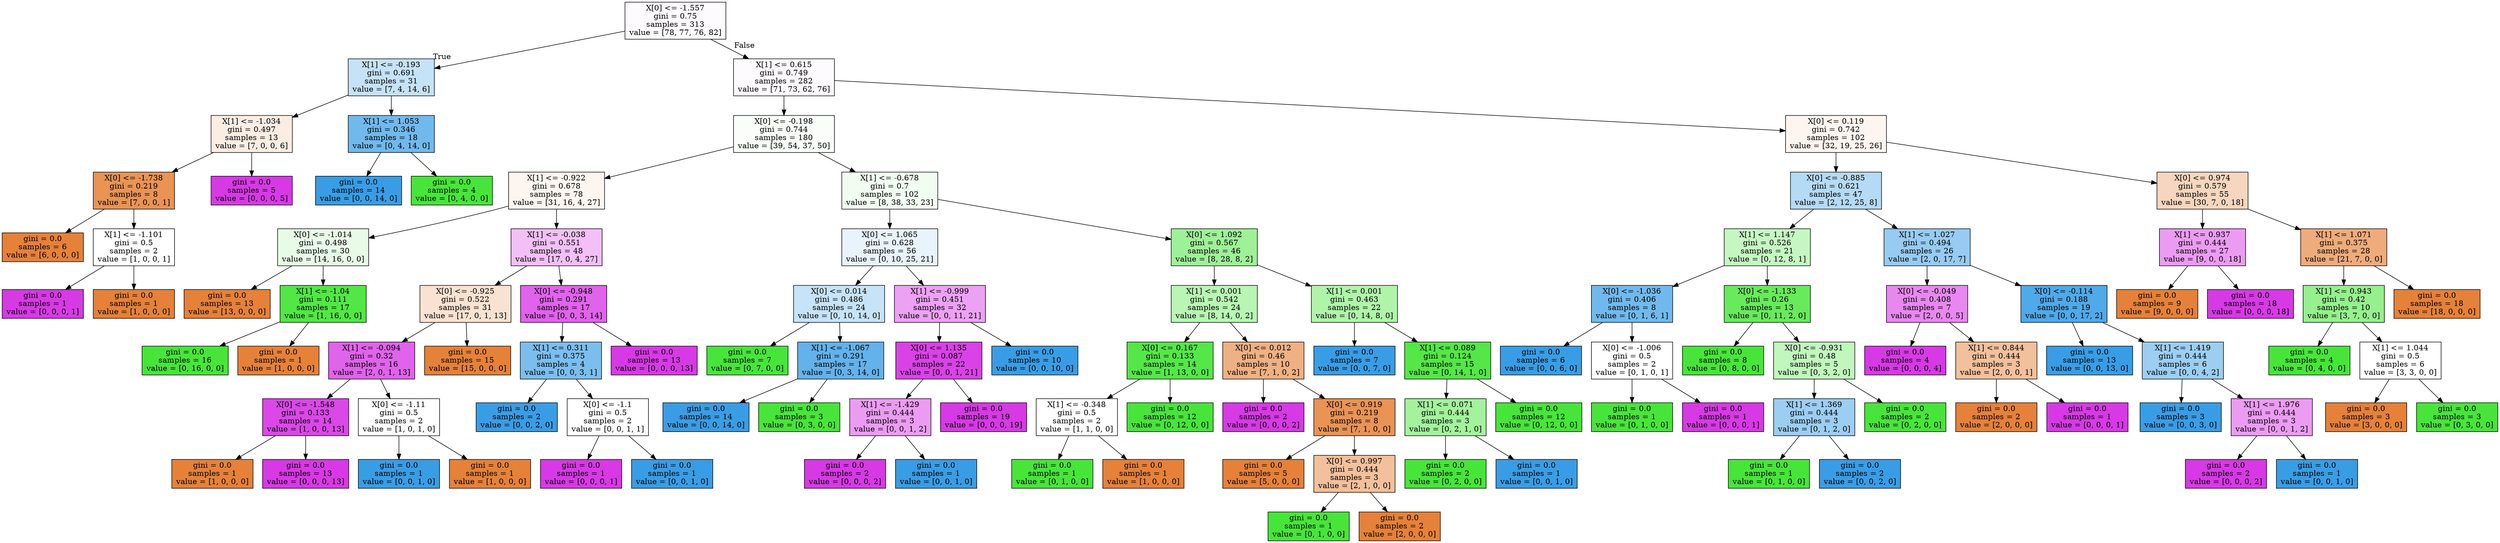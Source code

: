 digraph Tree {
node [shape=box, style="filled", color="black"] ;
0 [label="X[0] <= -1.557\ngini = 0.75\nsamples = 313\nvalue = [78, 77, 76, 82]", fillcolor="#d739e504"] ;
1 [label="X[1] <= -0.193\ngini = 0.691\nsamples = 31\nvalue = [7, 4, 14, 6]", fillcolor="#399de54a"] ;
0 -> 1 [labeldistance=2.5, labelangle=45, headlabel="True"] ;
2 [label="X[1] <= -1.034\ngini = 0.497\nsamples = 13\nvalue = [7, 0, 0, 6]", fillcolor="#e5813924"] ;
1 -> 2 ;
3 [label="X[0] <= -1.738\ngini = 0.219\nsamples = 8\nvalue = [7, 0, 0, 1]", fillcolor="#e58139db"] ;
2 -> 3 ;
4 [label="gini = 0.0\nsamples = 6\nvalue = [6, 0, 0, 0]", fillcolor="#e58139ff"] ;
3 -> 4 ;
5 [label="X[1] <= -1.101\ngini = 0.5\nsamples = 2\nvalue = [1, 0, 0, 1]", fillcolor="#e5813900"] ;
3 -> 5 ;
6 [label="gini = 0.0\nsamples = 1\nvalue = [0, 0, 0, 1]", fillcolor="#d739e5ff"] ;
5 -> 6 ;
7 [label="gini = 0.0\nsamples = 1\nvalue = [1, 0, 0, 0]", fillcolor="#e58139ff"] ;
5 -> 7 ;
8 [label="gini = 0.0\nsamples = 5\nvalue = [0, 0, 0, 5]", fillcolor="#d739e5ff"] ;
2 -> 8 ;
9 [label="X[1] <= 1.053\ngini = 0.346\nsamples = 18\nvalue = [0, 4, 14, 0]", fillcolor="#399de5b6"] ;
1 -> 9 ;
10 [label="gini = 0.0\nsamples = 14\nvalue = [0, 0, 14, 0]", fillcolor="#399de5ff"] ;
9 -> 10 ;
11 [label="gini = 0.0\nsamples = 4\nvalue = [0, 4, 0, 0]", fillcolor="#47e539ff"] ;
9 -> 11 ;
12 [label="X[1] <= 0.615\ngini = 0.749\nsamples = 282\nvalue = [71, 73, 62, 76]", fillcolor="#d739e504"] ;
0 -> 12 [labeldistance=2.5, labelangle=-45, headlabel="False"] ;
13 [label="X[0] <= -0.198\ngini = 0.744\nsamples = 180\nvalue = [39, 54, 37, 50]", fillcolor="#47e53908"] ;
12 -> 13 ;
14 [label="X[1] <= -0.922\ngini = 0.678\nsamples = 78\nvalue = [31, 16, 4, 27]", fillcolor="#e5813914"] ;
13 -> 14 ;
15 [label="X[0] <= -1.014\ngini = 0.498\nsamples = 30\nvalue = [14, 16, 0, 0]", fillcolor="#47e53920"] ;
14 -> 15 ;
16 [label="gini = 0.0\nsamples = 13\nvalue = [13, 0, 0, 0]", fillcolor="#e58139ff"] ;
15 -> 16 ;
17 [label="X[1] <= -1.04\ngini = 0.111\nsamples = 17\nvalue = [1, 16, 0, 0]", fillcolor="#47e539ef"] ;
15 -> 17 ;
18 [label="gini = 0.0\nsamples = 16\nvalue = [0, 16, 0, 0]", fillcolor="#47e539ff"] ;
17 -> 18 ;
19 [label="gini = 0.0\nsamples = 1\nvalue = [1, 0, 0, 0]", fillcolor="#e58139ff"] ;
17 -> 19 ;
20 [label="X[1] <= -0.038\ngini = 0.551\nsamples = 48\nvalue = [17, 0, 4, 27]", fillcolor="#d739e552"] ;
14 -> 20 ;
21 [label="X[0] <= -0.925\ngini = 0.522\nsamples = 31\nvalue = [17, 0, 1, 13]", fillcolor="#e5813939"] ;
20 -> 21 ;
22 [label="X[1] <= -0.094\ngini = 0.32\nsamples = 16\nvalue = [2, 0, 1, 13]", fillcolor="#d739e5c8"] ;
21 -> 22 ;
23 [label="X[0] <= -1.548\ngini = 0.133\nsamples = 14\nvalue = [1, 0, 0, 13]", fillcolor="#d739e5eb"] ;
22 -> 23 ;
24 [label="gini = 0.0\nsamples = 1\nvalue = [1, 0, 0, 0]", fillcolor="#e58139ff"] ;
23 -> 24 ;
25 [label="gini = 0.0\nsamples = 13\nvalue = [0, 0, 0, 13]", fillcolor="#d739e5ff"] ;
23 -> 25 ;
26 [label="X[0] <= -1.11\ngini = 0.5\nsamples = 2\nvalue = [1, 0, 1, 0]", fillcolor="#e5813900"] ;
22 -> 26 ;
27 [label="gini = 0.0\nsamples = 1\nvalue = [0, 0, 1, 0]", fillcolor="#399de5ff"] ;
26 -> 27 ;
28 [label="gini = 0.0\nsamples = 1\nvalue = [1, 0, 0, 0]", fillcolor="#e58139ff"] ;
26 -> 28 ;
29 [label="gini = 0.0\nsamples = 15\nvalue = [15, 0, 0, 0]", fillcolor="#e58139ff"] ;
21 -> 29 ;
30 [label="X[0] <= -0.948\ngini = 0.291\nsamples = 17\nvalue = [0, 0, 3, 14]", fillcolor="#d739e5c8"] ;
20 -> 30 ;
31 [label="X[1] <= 0.311\ngini = 0.375\nsamples = 4\nvalue = [0, 0, 3, 1]", fillcolor="#399de5aa"] ;
30 -> 31 ;
32 [label="gini = 0.0\nsamples = 2\nvalue = [0, 0, 2, 0]", fillcolor="#399de5ff"] ;
31 -> 32 ;
33 [label="X[0] <= -1.1\ngini = 0.5\nsamples = 2\nvalue = [0, 0, 1, 1]", fillcolor="#399de500"] ;
31 -> 33 ;
34 [label="gini = 0.0\nsamples = 1\nvalue = [0, 0, 0, 1]", fillcolor="#d739e5ff"] ;
33 -> 34 ;
35 [label="gini = 0.0\nsamples = 1\nvalue = [0, 0, 1, 0]", fillcolor="#399de5ff"] ;
33 -> 35 ;
36 [label="gini = 0.0\nsamples = 13\nvalue = [0, 0, 0, 13]", fillcolor="#d739e5ff"] ;
30 -> 36 ;
37 [label="X[1] <= -0.678\ngini = 0.7\nsamples = 102\nvalue = [8, 38, 33, 23]", fillcolor="#47e53912"] ;
13 -> 37 ;
38 [label="X[0] <= 1.065\ngini = 0.628\nsamples = 56\nvalue = [0, 10, 25, 21]", fillcolor="#399de51d"] ;
37 -> 38 ;
39 [label="X[0] <= 0.014\ngini = 0.486\nsamples = 24\nvalue = [0, 10, 14, 0]", fillcolor="#399de549"] ;
38 -> 39 ;
40 [label="gini = 0.0\nsamples = 7\nvalue = [0, 7, 0, 0]", fillcolor="#47e539ff"] ;
39 -> 40 ;
41 [label="X[1] <= -1.067\ngini = 0.291\nsamples = 17\nvalue = [0, 3, 14, 0]", fillcolor="#399de5c8"] ;
39 -> 41 ;
42 [label="gini = 0.0\nsamples = 14\nvalue = [0, 0, 14, 0]", fillcolor="#399de5ff"] ;
41 -> 42 ;
43 [label="gini = 0.0\nsamples = 3\nvalue = [0, 3, 0, 0]", fillcolor="#47e539ff"] ;
41 -> 43 ;
44 [label="X[1] <= -0.999\ngini = 0.451\nsamples = 32\nvalue = [0, 0, 11, 21]", fillcolor="#d739e579"] ;
38 -> 44 ;
45 [label="X[0] <= 1.135\ngini = 0.087\nsamples = 22\nvalue = [0, 0, 1, 21]", fillcolor="#d739e5f3"] ;
44 -> 45 ;
46 [label="X[1] <= -1.429\ngini = 0.444\nsamples = 3\nvalue = [0, 0, 1, 2]", fillcolor="#d739e57f"] ;
45 -> 46 ;
47 [label="gini = 0.0\nsamples = 2\nvalue = [0, 0, 0, 2]", fillcolor="#d739e5ff"] ;
46 -> 47 ;
48 [label="gini = 0.0\nsamples = 1\nvalue = [0, 0, 1, 0]", fillcolor="#399de5ff"] ;
46 -> 48 ;
49 [label="gini = 0.0\nsamples = 19\nvalue = [0, 0, 0, 19]", fillcolor="#d739e5ff"] ;
45 -> 49 ;
50 [label="gini = 0.0\nsamples = 10\nvalue = [0, 0, 10, 0]", fillcolor="#399de5ff"] ;
44 -> 50 ;
51 [label="X[0] <= 1.092\ngini = 0.567\nsamples = 46\nvalue = [8, 28, 8, 2]", fillcolor="#47e53986"] ;
37 -> 51 ;
52 [label="X[1] <= 0.001\ngini = 0.542\nsamples = 24\nvalue = [8, 14, 0, 2]", fillcolor="#47e53960"] ;
51 -> 52 ;
53 [label="X[0] <= 0.167\ngini = 0.133\nsamples = 14\nvalue = [1, 13, 0, 0]", fillcolor="#47e539eb"] ;
52 -> 53 ;
54 [label="X[1] <= -0.348\ngini = 0.5\nsamples = 2\nvalue = [1, 1, 0, 0]", fillcolor="#e5813900"] ;
53 -> 54 ;
55 [label="gini = 0.0\nsamples = 1\nvalue = [0, 1, 0, 0]", fillcolor="#47e539ff"] ;
54 -> 55 ;
56 [label="gini = 0.0\nsamples = 1\nvalue = [1, 0, 0, 0]", fillcolor="#e58139ff"] ;
54 -> 56 ;
57 [label="gini = 0.0\nsamples = 12\nvalue = [0, 12, 0, 0]", fillcolor="#47e539ff"] ;
53 -> 57 ;
58 [label="X[0] <= 0.012\ngini = 0.46\nsamples = 10\nvalue = [7, 1, 0, 2]", fillcolor="#e581399f"] ;
52 -> 58 ;
59 [label="gini = 0.0\nsamples = 2\nvalue = [0, 0, 0, 2]", fillcolor="#d739e5ff"] ;
58 -> 59 ;
60 [label="X[0] <= 0.919\ngini = 0.219\nsamples = 8\nvalue = [7, 1, 0, 0]", fillcolor="#e58139db"] ;
58 -> 60 ;
61 [label="gini = 0.0\nsamples = 5\nvalue = [5, 0, 0, 0]", fillcolor="#e58139ff"] ;
60 -> 61 ;
62 [label="X[0] <= 0.997\ngini = 0.444\nsamples = 3\nvalue = [2, 1, 0, 0]", fillcolor="#e581397f"] ;
60 -> 62 ;
63 [label="gini = 0.0\nsamples = 1\nvalue = [0, 1, 0, 0]", fillcolor="#47e539ff"] ;
62 -> 63 ;
64 [label="gini = 0.0\nsamples = 2\nvalue = [2, 0, 0, 0]", fillcolor="#e58139ff"] ;
62 -> 64 ;
65 [label="X[1] <= 0.001\ngini = 0.463\nsamples = 22\nvalue = [0, 14, 8, 0]", fillcolor="#47e5396d"] ;
51 -> 65 ;
66 [label="gini = 0.0\nsamples = 7\nvalue = [0, 0, 7, 0]", fillcolor="#399de5ff"] ;
65 -> 66 ;
67 [label="X[1] <= 0.089\ngini = 0.124\nsamples = 15\nvalue = [0, 14, 1, 0]", fillcolor="#47e539ed"] ;
65 -> 67 ;
68 [label="X[1] <= 0.071\ngini = 0.444\nsamples = 3\nvalue = [0, 2, 1, 0]", fillcolor="#47e5397f"] ;
67 -> 68 ;
69 [label="gini = 0.0\nsamples = 2\nvalue = [0, 2, 0, 0]", fillcolor="#47e539ff"] ;
68 -> 69 ;
70 [label="gini = 0.0\nsamples = 1\nvalue = [0, 0, 1, 0]", fillcolor="#399de5ff"] ;
68 -> 70 ;
71 [label="gini = 0.0\nsamples = 12\nvalue = [0, 12, 0, 0]", fillcolor="#47e539ff"] ;
67 -> 71 ;
72 [label="X[0] <= 0.119\ngini = 0.742\nsamples = 102\nvalue = [32, 19, 25, 26]", fillcolor="#e5813914"] ;
12 -> 72 ;
73 [label="X[0] <= -0.885\ngini = 0.621\nsamples = 47\nvalue = [2, 12, 25, 8]", fillcolor="#399de55f"] ;
72 -> 73 ;
74 [label="X[1] <= 1.147\ngini = 0.526\nsamples = 21\nvalue = [0, 12, 8, 1]", fillcolor="#47e5394e"] ;
73 -> 74 ;
75 [label="X[0] <= -1.036\ngini = 0.406\nsamples = 8\nvalue = [0, 1, 6, 1]", fillcolor="#399de5b6"] ;
74 -> 75 ;
76 [label="gini = 0.0\nsamples = 6\nvalue = [0, 0, 6, 0]", fillcolor="#399de5ff"] ;
75 -> 76 ;
77 [label="X[0] <= -1.006\ngini = 0.5\nsamples = 2\nvalue = [0, 1, 0, 1]", fillcolor="#47e53900"] ;
75 -> 77 ;
78 [label="gini = 0.0\nsamples = 1\nvalue = [0, 1, 0, 0]", fillcolor="#47e539ff"] ;
77 -> 78 ;
79 [label="gini = 0.0\nsamples = 1\nvalue = [0, 0, 0, 1]", fillcolor="#d739e5ff"] ;
77 -> 79 ;
80 [label="X[0] <= -1.133\ngini = 0.26\nsamples = 13\nvalue = [0, 11, 2, 0]", fillcolor="#47e539d1"] ;
74 -> 80 ;
81 [label="gini = 0.0\nsamples = 8\nvalue = [0, 8, 0, 0]", fillcolor="#47e539ff"] ;
80 -> 81 ;
82 [label="X[0] <= -0.931\ngini = 0.48\nsamples = 5\nvalue = [0, 3, 2, 0]", fillcolor="#47e53955"] ;
80 -> 82 ;
83 [label="X[1] <= 1.369\ngini = 0.444\nsamples = 3\nvalue = [0, 1, 2, 0]", fillcolor="#399de57f"] ;
82 -> 83 ;
84 [label="gini = 0.0\nsamples = 1\nvalue = [0, 1, 0, 0]", fillcolor="#47e539ff"] ;
83 -> 84 ;
85 [label="gini = 0.0\nsamples = 2\nvalue = [0, 0, 2, 0]", fillcolor="#399de5ff"] ;
83 -> 85 ;
86 [label="gini = 0.0\nsamples = 2\nvalue = [0, 2, 0, 0]", fillcolor="#47e539ff"] ;
82 -> 86 ;
87 [label="X[1] <= 1.027\ngini = 0.494\nsamples = 26\nvalue = [2, 0, 17, 7]", fillcolor="#399de586"] ;
73 -> 87 ;
88 [label="X[0] <= -0.049\ngini = 0.408\nsamples = 7\nvalue = [2, 0, 0, 5]", fillcolor="#d739e599"] ;
87 -> 88 ;
89 [label="gini = 0.0\nsamples = 4\nvalue = [0, 0, 0, 4]", fillcolor="#d739e5ff"] ;
88 -> 89 ;
90 [label="X[1] <= 0.844\ngini = 0.444\nsamples = 3\nvalue = [2, 0, 0, 1]", fillcolor="#e581397f"] ;
88 -> 90 ;
91 [label="gini = 0.0\nsamples = 2\nvalue = [2, 0, 0, 0]", fillcolor="#e58139ff"] ;
90 -> 91 ;
92 [label="gini = 0.0\nsamples = 1\nvalue = [0, 0, 0, 1]", fillcolor="#d739e5ff"] ;
90 -> 92 ;
93 [label="X[0] <= -0.114\ngini = 0.188\nsamples = 19\nvalue = [0, 0, 17, 2]", fillcolor="#399de5e1"] ;
87 -> 93 ;
94 [label="gini = 0.0\nsamples = 13\nvalue = [0, 0, 13, 0]", fillcolor="#399de5ff"] ;
93 -> 94 ;
95 [label="X[1] <= 1.419\ngini = 0.444\nsamples = 6\nvalue = [0, 0, 4, 2]", fillcolor="#399de57f"] ;
93 -> 95 ;
96 [label="gini = 0.0\nsamples = 3\nvalue = [0, 0, 3, 0]", fillcolor="#399de5ff"] ;
95 -> 96 ;
97 [label="X[1] <= 1.976\ngini = 0.444\nsamples = 3\nvalue = [0, 0, 1, 2]", fillcolor="#d739e57f"] ;
95 -> 97 ;
98 [label="gini = 0.0\nsamples = 2\nvalue = [0, 0, 0, 2]", fillcolor="#d739e5ff"] ;
97 -> 98 ;
99 [label="gini = 0.0\nsamples = 1\nvalue = [0, 0, 1, 0]", fillcolor="#399de5ff"] ;
97 -> 99 ;
100 [label="X[0] <= 0.974\ngini = 0.579\nsamples = 55\nvalue = [30, 7, 0, 18]", fillcolor="#e5813953"] ;
72 -> 100 ;
101 [label="X[1] <= 0.937\ngini = 0.444\nsamples = 27\nvalue = [9, 0, 0, 18]", fillcolor="#d739e57f"] ;
100 -> 101 ;
102 [label="gini = 0.0\nsamples = 9\nvalue = [9, 0, 0, 0]", fillcolor="#e58139ff"] ;
101 -> 102 ;
103 [label="gini = 0.0\nsamples = 18\nvalue = [0, 0, 0, 18]", fillcolor="#d739e5ff"] ;
101 -> 103 ;
104 [label="X[1] <= 1.071\ngini = 0.375\nsamples = 28\nvalue = [21, 7, 0, 0]", fillcolor="#e58139aa"] ;
100 -> 104 ;
105 [label="X[1] <= 0.943\ngini = 0.42\nsamples = 10\nvalue = [3, 7, 0, 0]", fillcolor="#47e53992"] ;
104 -> 105 ;
106 [label="gini = 0.0\nsamples = 4\nvalue = [0, 4, 0, 0]", fillcolor="#47e539ff"] ;
105 -> 106 ;
107 [label="X[1] <= 1.044\ngini = 0.5\nsamples = 6\nvalue = [3, 3, 0, 0]", fillcolor="#e5813900"] ;
105 -> 107 ;
108 [label="gini = 0.0\nsamples = 3\nvalue = [3, 0, 0, 0]", fillcolor="#e58139ff"] ;
107 -> 108 ;
109 [label="gini = 0.0\nsamples = 3\nvalue = [0, 3, 0, 0]", fillcolor="#47e539ff"] ;
107 -> 109 ;
110 [label="gini = 0.0\nsamples = 18\nvalue = [18, 0, 0, 0]", fillcolor="#e58139ff"] ;
104 -> 110 ;
}